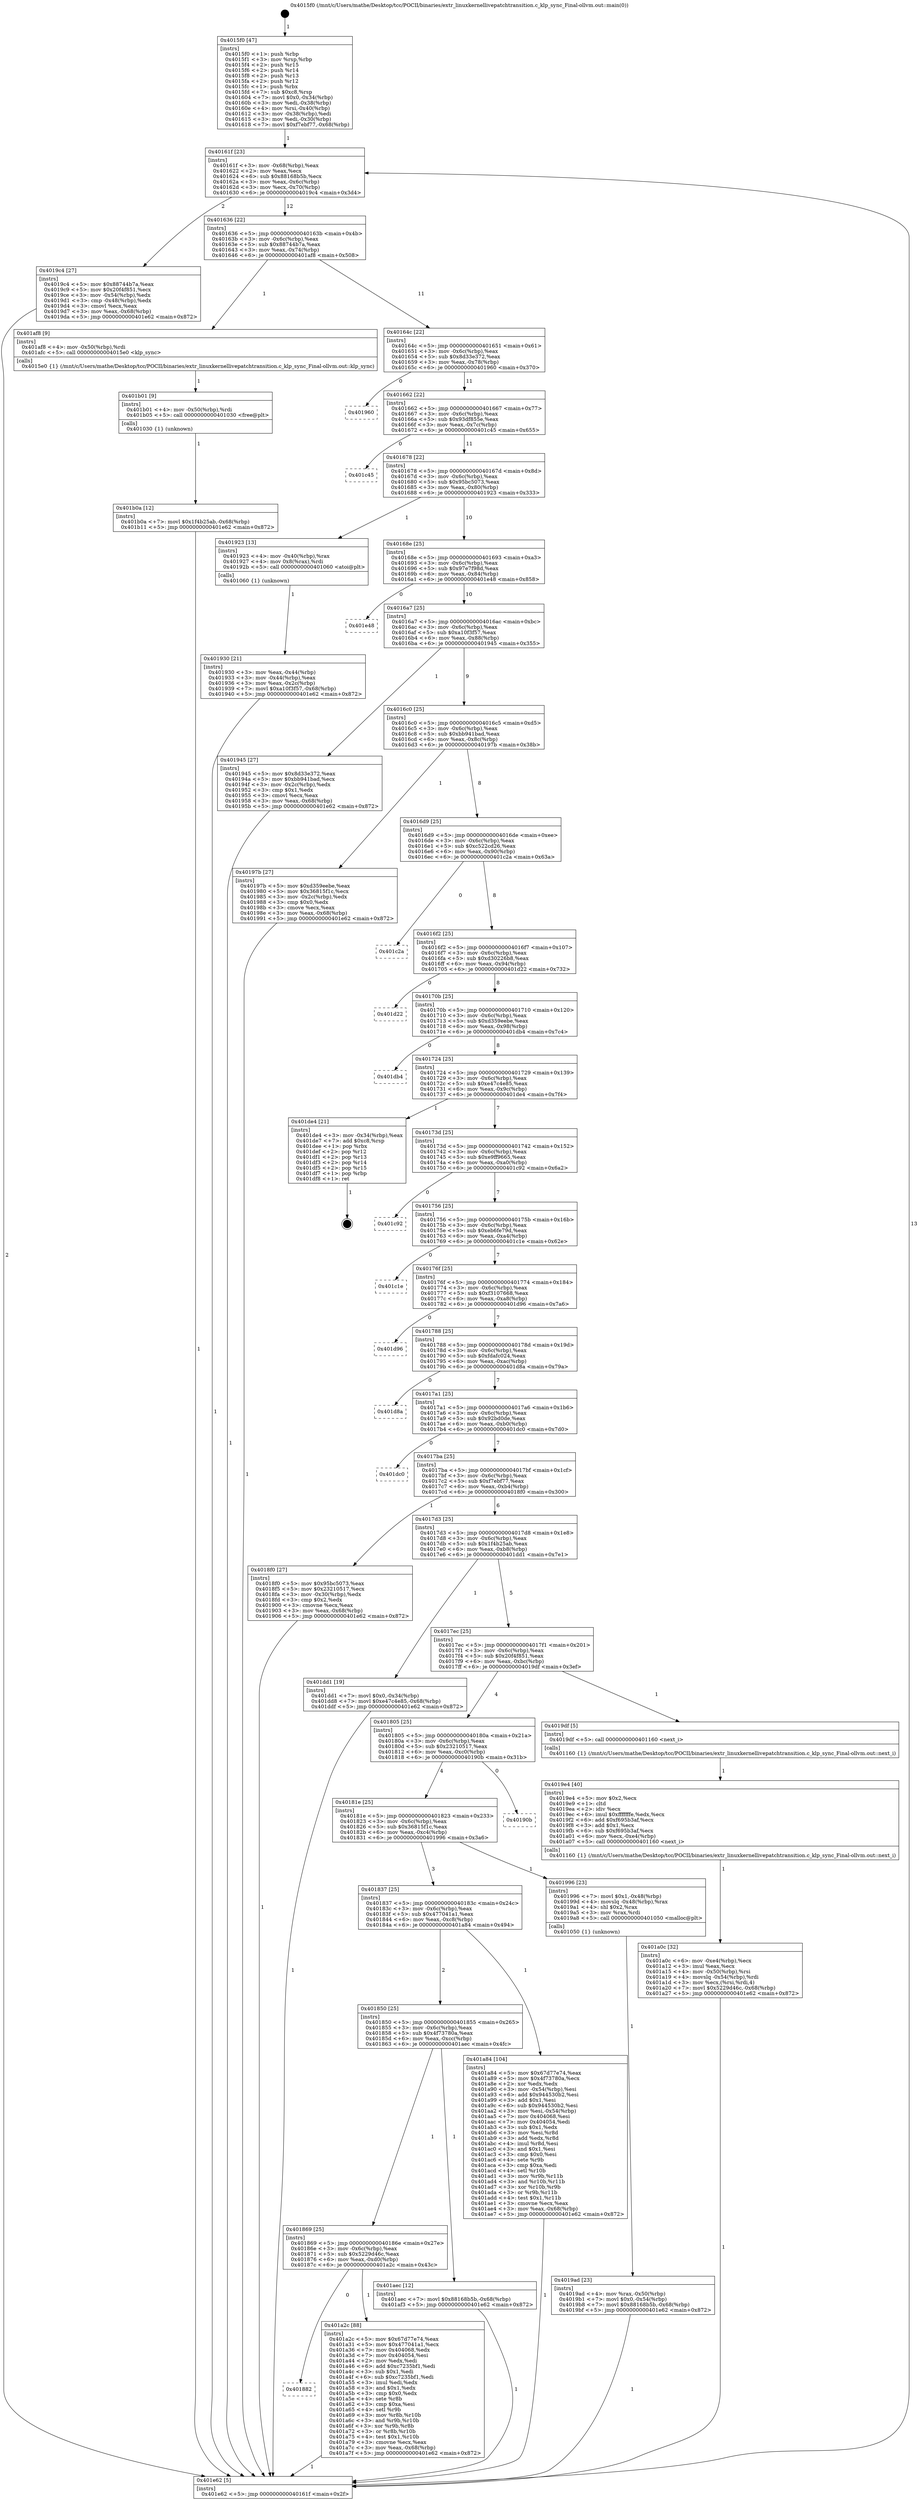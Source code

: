 digraph "0x4015f0" {
  label = "0x4015f0 (/mnt/c/Users/mathe/Desktop/tcc/POCII/binaries/extr_linuxkernellivepatchtransition.c_klp_sync_Final-ollvm.out::main(0))"
  labelloc = "t"
  node[shape=record]

  Entry [label="",width=0.3,height=0.3,shape=circle,fillcolor=black,style=filled]
  "0x40161f" [label="{
     0x40161f [23]\l
     | [instrs]\l
     &nbsp;&nbsp;0x40161f \<+3\>: mov -0x68(%rbp),%eax\l
     &nbsp;&nbsp;0x401622 \<+2\>: mov %eax,%ecx\l
     &nbsp;&nbsp;0x401624 \<+6\>: sub $0x88168b5b,%ecx\l
     &nbsp;&nbsp;0x40162a \<+3\>: mov %eax,-0x6c(%rbp)\l
     &nbsp;&nbsp;0x40162d \<+3\>: mov %ecx,-0x70(%rbp)\l
     &nbsp;&nbsp;0x401630 \<+6\>: je 00000000004019c4 \<main+0x3d4\>\l
  }"]
  "0x4019c4" [label="{
     0x4019c4 [27]\l
     | [instrs]\l
     &nbsp;&nbsp;0x4019c4 \<+5\>: mov $0x88744b7a,%eax\l
     &nbsp;&nbsp;0x4019c9 \<+5\>: mov $0x20f4f851,%ecx\l
     &nbsp;&nbsp;0x4019ce \<+3\>: mov -0x54(%rbp),%edx\l
     &nbsp;&nbsp;0x4019d1 \<+3\>: cmp -0x48(%rbp),%edx\l
     &nbsp;&nbsp;0x4019d4 \<+3\>: cmovl %ecx,%eax\l
     &nbsp;&nbsp;0x4019d7 \<+3\>: mov %eax,-0x68(%rbp)\l
     &nbsp;&nbsp;0x4019da \<+5\>: jmp 0000000000401e62 \<main+0x872\>\l
  }"]
  "0x401636" [label="{
     0x401636 [22]\l
     | [instrs]\l
     &nbsp;&nbsp;0x401636 \<+5\>: jmp 000000000040163b \<main+0x4b\>\l
     &nbsp;&nbsp;0x40163b \<+3\>: mov -0x6c(%rbp),%eax\l
     &nbsp;&nbsp;0x40163e \<+5\>: sub $0x88744b7a,%eax\l
     &nbsp;&nbsp;0x401643 \<+3\>: mov %eax,-0x74(%rbp)\l
     &nbsp;&nbsp;0x401646 \<+6\>: je 0000000000401af8 \<main+0x508\>\l
  }"]
  Exit [label="",width=0.3,height=0.3,shape=circle,fillcolor=black,style=filled,peripheries=2]
  "0x401af8" [label="{
     0x401af8 [9]\l
     | [instrs]\l
     &nbsp;&nbsp;0x401af8 \<+4\>: mov -0x50(%rbp),%rdi\l
     &nbsp;&nbsp;0x401afc \<+5\>: call 00000000004015e0 \<klp_sync\>\l
     | [calls]\l
     &nbsp;&nbsp;0x4015e0 \{1\} (/mnt/c/Users/mathe/Desktop/tcc/POCII/binaries/extr_linuxkernellivepatchtransition.c_klp_sync_Final-ollvm.out::klp_sync)\l
  }"]
  "0x40164c" [label="{
     0x40164c [22]\l
     | [instrs]\l
     &nbsp;&nbsp;0x40164c \<+5\>: jmp 0000000000401651 \<main+0x61\>\l
     &nbsp;&nbsp;0x401651 \<+3\>: mov -0x6c(%rbp),%eax\l
     &nbsp;&nbsp;0x401654 \<+5\>: sub $0x8d33e372,%eax\l
     &nbsp;&nbsp;0x401659 \<+3\>: mov %eax,-0x78(%rbp)\l
     &nbsp;&nbsp;0x40165c \<+6\>: je 0000000000401960 \<main+0x370\>\l
  }"]
  "0x401b0a" [label="{
     0x401b0a [12]\l
     | [instrs]\l
     &nbsp;&nbsp;0x401b0a \<+7\>: movl $0x1f4b25ab,-0x68(%rbp)\l
     &nbsp;&nbsp;0x401b11 \<+5\>: jmp 0000000000401e62 \<main+0x872\>\l
  }"]
  "0x401960" [label="{
     0x401960\l
  }", style=dashed]
  "0x401662" [label="{
     0x401662 [22]\l
     | [instrs]\l
     &nbsp;&nbsp;0x401662 \<+5\>: jmp 0000000000401667 \<main+0x77\>\l
     &nbsp;&nbsp;0x401667 \<+3\>: mov -0x6c(%rbp),%eax\l
     &nbsp;&nbsp;0x40166a \<+5\>: sub $0x93df855e,%eax\l
     &nbsp;&nbsp;0x40166f \<+3\>: mov %eax,-0x7c(%rbp)\l
     &nbsp;&nbsp;0x401672 \<+6\>: je 0000000000401c45 \<main+0x655\>\l
  }"]
  "0x401b01" [label="{
     0x401b01 [9]\l
     | [instrs]\l
     &nbsp;&nbsp;0x401b01 \<+4\>: mov -0x50(%rbp),%rdi\l
     &nbsp;&nbsp;0x401b05 \<+5\>: call 0000000000401030 \<free@plt\>\l
     | [calls]\l
     &nbsp;&nbsp;0x401030 \{1\} (unknown)\l
  }"]
  "0x401c45" [label="{
     0x401c45\l
  }", style=dashed]
  "0x401678" [label="{
     0x401678 [22]\l
     | [instrs]\l
     &nbsp;&nbsp;0x401678 \<+5\>: jmp 000000000040167d \<main+0x8d\>\l
     &nbsp;&nbsp;0x40167d \<+3\>: mov -0x6c(%rbp),%eax\l
     &nbsp;&nbsp;0x401680 \<+5\>: sub $0x95bc5073,%eax\l
     &nbsp;&nbsp;0x401685 \<+3\>: mov %eax,-0x80(%rbp)\l
     &nbsp;&nbsp;0x401688 \<+6\>: je 0000000000401923 \<main+0x333\>\l
  }"]
  "0x401882" [label="{
     0x401882\l
  }", style=dashed]
  "0x401923" [label="{
     0x401923 [13]\l
     | [instrs]\l
     &nbsp;&nbsp;0x401923 \<+4\>: mov -0x40(%rbp),%rax\l
     &nbsp;&nbsp;0x401927 \<+4\>: mov 0x8(%rax),%rdi\l
     &nbsp;&nbsp;0x40192b \<+5\>: call 0000000000401060 \<atoi@plt\>\l
     | [calls]\l
     &nbsp;&nbsp;0x401060 \{1\} (unknown)\l
  }"]
  "0x40168e" [label="{
     0x40168e [25]\l
     | [instrs]\l
     &nbsp;&nbsp;0x40168e \<+5\>: jmp 0000000000401693 \<main+0xa3\>\l
     &nbsp;&nbsp;0x401693 \<+3\>: mov -0x6c(%rbp),%eax\l
     &nbsp;&nbsp;0x401696 \<+5\>: sub $0x97e7f98d,%eax\l
     &nbsp;&nbsp;0x40169b \<+6\>: mov %eax,-0x84(%rbp)\l
     &nbsp;&nbsp;0x4016a1 \<+6\>: je 0000000000401e48 \<main+0x858\>\l
  }"]
  "0x401a2c" [label="{
     0x401a2c [88]\l
     | [instrs]\l
     &nbsp;&nbsp;0x401a2c \<+5\>: mov $0x67d77e74,%eax\l
     &nbsp;&nbsp;0x401a31 \<+5\>: mov $0x477041a1,%ecx\l
     &nbsp;&nbsp;0x401a36 \<+7\>: mov 0x404068,%edx\l
     &nbsp;&nbsp;0x401a3d \<+7\>: mov 0x404054,%esi\l
     &nbsp;&nbsp;0x401a44 \<+2\>: mov %edx,%edi\l
     &nbsp;&nbsp;0x401a46 \<+6\>: add $0xc7235bf1,%edi\l
     &nbsp;&nbsp;0x401a4c \<+3\>: sub $0x1,%edi\l
     &nbsp;&nbsp;0x401a4f \<+6\>: sub $0xc7235bf1,%edi\l
     &nbsp;&nbsp;0x401a55 \<+3\>: imul %edi,%edx\l
     &nbsp;&nbsp;0x401a58 \<+3\>: and $0x1,%edx\l
     &nbsp;&nbsp;0x401a5b \<+3\>: cmp $0x0,%edx\l
     &nbsp;&nbsp;0x401a5e \<+4\>: sete %r8b\l
     &nbsp;&nbsp;0x401a62 \<+3\>: cmp $0xa,%esi\l
     &nbsp;&nbsp;0x401a65 \<+4\>: setl %r9b\l
     &nbsp;&nbsp;0x401a69 \<+3\>: mov %r8b,%r10b\l
     &nbsp;&nbsp;0x401a6c \<+3\>: and %r9b,%r10b\l
     &nbsp;&nbsp;0x401a6f \<+3\>: xor %r9b,%r8b\l
     &nbsp;&nbsp;0x401a72 \<+3\>: or %r8b,%r10b\l
     &nbsp;&nbsp;0x401a75 \<+4\>: test $0x1,%r10b\l
     &nbsp;&nbsp;0x401a79 \<+3\>: cmovne %ecx,%eax\l
     &nbsp;&nbsp;0x401a7c \<+3\>: mov %eax,-0x68(%rbp)\l
     &nbsp;&nbsp;0x401a7f \<+5\>: jmp 0000000000401e62 \<main+0x872\>\l
  }"]
  "0x401e48" [label="{
     0x401e48\l
  }", style=dashed]
  "0x4016a7" [label="{
     0x4016a7 [25]\l
     | [instrs]\l
     &nbsp;&nbsp;0x4016a7 \<+5\>: jmp 00000000004016ac \<main+0xbc\>\l
     &nbsp;&nbsp;0x4016ac \<+3\>: mov -0x6c(%rbp),%eax\l
     &nbsp;&nbsp;0x4016af \<+5\>: sub $0xa10f3f57,%eax\l
     &nbsp;&nbsp;0x4016b4 \<+6\>: mov %eax,-0x88(%rbp)\l
     &nbsp;&nbsp;0x4016ba \<+6\>: je 0000000000401945 \<main+0x355\>\l
  }"]
  "0x401869" [label="{
     0x401869 [25]\l
     | [instrs]\l
     &nbsp;&nbsp;0x401869 \<+5\>: jmp 000000000040186e \<main+0x27e\>\l
     &nbsp;&nbsp;0x40186e \<+3\>: mov -0x6c(%rbp),%eax\l
     &nbsp;&nbsp;0x401871 \<+5\>: sub $0x5229d46c,%eax\l
     &nbsp;&nbsp;0x401876 \<+6\>: mov %eax,-0xd0(%rbp)\l
     &nbsp;&nbsp;0x40187c \<+6\>: je 0000000000401a2c \<main+0x43c\>\l
  }"]
  "0x401945" [label="{
     0x401945 [27]\l
     | [instrs]\l
     &nbsp;&nbsp;0x401945 \<+5\>: mov $0x8d33e372,%eax\l
     &nbsp;&nbsp;0x40194a \<+5\>: mov $0xbb941bad,%ecx\l
     &nbsp;&nbsp;0x40194f \<+3\>: mov -0x2c(%rbp),%edx\l
     &nbsp;&nbsp;0x401952 \<+3\>: cmp $0x1,%edx\l
     &nbsp;&nbsp;0x401955 \<+3\>: cmovl %ecx,%eax\l
     &nbsp;&nbsp;0x401958 \<+3\>: mov %eax,-0x68(%rbp)\l
     &nbsp;&nbsp;0x40195b \<+5\>: jmp 0000000000401e62 \<main+0x872\>\l
  }"]
  "0x4016c0" [label="{
     0x4016c0 [25]\l
     | [instrs]\l
     &nbsp;&nbsp;0x4016c0 \<+5\>: jmp 00000000004016c5 \<main+0xd5\>\l
     &nbsp;&nbsp;0x4016c5 \<+3\>: mov -0x6c(%rbp),%eax\l
     &nbsp;&nbsp;0x4016c8 \<+5\>: sub $0xbb941bad,%eax\l
     &nbsp;&nbsp;0x4016cd \<+6\>: mov %eax,-0x8c(%rbp)\l
     &nbsp;&nbsp;0x4016d3 \<+6\>: je 000000000040197b \<main+0x38b\>\l
  }"]
  "0x401aec" [label="{
     0x401aec [12]\l
     | [instrs]\l
     &nbsp;&nbsp;0x401aec \<+7\>: movl $0x88168b5b,-0x68(%rbp)\l
     &nbsp;&nbsp;0x401af3 \<+5\>: jmp 0000000000401e62 \<main+0x872\>\l
  }"]
  "0x40197b" [label="{
     0x40197b [27]\l
     | [instrs]\l
     &nbsp;&nbsp;0x40197b \<+5\>: mov $0xd359eebe,%eax\l
     &nbsp;&nbsp;0x401980 \<+5\>: mov $0x36815f1c,%ecx\l
     &nbsp;&nbsp;0x401985 \<+3\>: mov -0x2c(%rbp),%edx\l
     &nbsp;&nbsp;0x401988 \<+3\>: cmp $0x0,%edx\l
     &nbsp;&nbsp;0x40198b \<+3\>: cmove %ecx,%eax\l
     &nbsp;&nbsp;0x40198e \<+3\>: mov %eax,-0x68(%rbp)\l
     &nbsp;&nbsp;0x401991 \<+5\>: jmp 0000000000401e62 \<main+0x872\>\l
  }"]
  "0x4016d9" [label="{
     0x4016d9 [25]\l
     | [instrs]\l
     &nbsp;&nbsp;0x4016d9 \<+5\>: jmp 00000000004016de \<main+0xee\>\l
     &nbsp;&nbsp;0x4016de \<+3\>: mov -0x6c(%rbp),%eax\l
     &nbsp;&nbsp;0x4016e1 \<+5\>: sub $0xc522cd26,%eax\l
     &nbsp;&nbsp;0x4016e6 \<+6\>: mov %eax,-0x90(%rbp)\l
     &nbsp;&nbsp;0x4016ec \<+6\>: je 0000000000401c2a \<main+0x63a\>\l
  }"]
  "0x401850" [label="{
     0x401850 [25]\l
     | [instrs]\l
     &nbsp;&nbsp;0x401850 \<+5\>: jmp 0000000000401855 \<main+0x265\>\l
     &nbsp;&nbsp;0x401855 \<+3\>: mov -0x6c(%rbp),%eax\l
     &nbsp;&nbsp;0x401858 \<+5\>: sub $0x4f73780a,%eax\l
     &nbsp;&nbsp;0x40185d \<+6\>: mov %eax,-0xcc(%rbp)\l
     &nbsp;&nbsp;0x401863 \<+6\>: je 0000000000401aec \<main+0x4fc\>\l
  }"]
  "0x401c2a" [label="{
     0x401c2a\l
  }", style=dashed]
  "0x4016f2" [label="{
     0x4016f2 [25]\l
     | [instrs]\l
     &nbsp;&nbsp;0x4016f2 \<+5\>: jmp 00000000004016f7 \<main+0x107\>\l
     &nbsp;&nbsp;0x4016f7 \<+3\>: mov -0x6c(%rbp),%eax\l
     &nbsp;&nbsp;0x4016fa \<+5\>: sub $0xd30226b8,%eax\l
     &nbsp;&nbsp;0x4016ff \<+6\>: mov %eax,-0x94(%rbp)\l
     &nbsp;&nbsp;0x401705 \<+6\>: je 0000000000401d22 \<main+0x732\>\l
  }"]
  "0x401a84" [label="{
     0x401a84 [104]\l
     | [instrs]\l
     &nbsp;&nbsp;0x401a84 \<+5\>: mov $0x67d77e74,%eax\l
     &nbsp;&nbsp;0x401a89 \<+5\>: mov $0x4f73780a,%ecx\l
     &nbsp;&nbsp;0x401a8e \<+2\>: xor %edx,%edx\l
     &nbsp;&nbsp;0x401a90 \<+3\>: mov -0x54(%rbp),%esi\l
     &nbsp;&nbsp;0x401a93 \<+6\>: add $0x944530b2,%esi\l
     &nbsp;&nbsp;0x401a99 \<+3\>: add $0x1,%esi\l
     &nbsp;&nbsp;0x401a9c \<+6\>: sub $0x944530b2,%esi\l
     &nbsp;&nbsp;0x401aa2 \<+3\>: mov %esi,-0x54(%rbp)\l
     &nbsp;&nbsp;0x401aa5 \<+7\>: mov 0x404068,%esi\l
     &nbsp;&nbsp;0x401aac \<+7\>: mov 0x404054,%edi\l
     &nbsp;&nbsp;0x401ab3 \<+3\>: sub $0x1,%edx\l
     &nbsp;&nbsp;0x401ab6 \<+3\>: mov %esi,%r8d\l
     &nbsp;&nbsp;0x401ab9 \<+3\>: add %edx,%r8d\l
     &nbsp;&nbsp;0x401abc \<+4\>: imul %r8d,%esi\l
     &nbsp;&nbsp;0x401ac0 \<+3\>: and $0x1,%esi\l
     &nbsp;&nbsp;0x401ac3 \<+3\>: cmp $0x0,%esi\l
     &nbsp;&nbsp;0x401ac6 \<+4\>: sete %r9b\l
     &nbsp;&nbsp;0x401aca \<+3\>: cmp $0xa,%edi\l
     &nbsp;&nbsp;0x401acd \<+4\>: setl %r10b\l
     &nbsp;&nbsp;0x401ad1 \<+3\>: mov %r9b,%r11b\l
     &nbsp;&nbsp;0x401ad4 \<+3\>: and %r10b,%r11b\l
     &nbsp;&nbsp;0x401ad7 \<+3\>: xor %r10b,%r9b\l
     &nbsp;&nbsp;0x401ada \<+3\>: or %r9b,%r11b\l
     &nbsp;&nbsp;0x401add \<+4\>: test $0x1,%r11b\l
     &nbsp;&nbsp;0x401ae1 \<+3\>: cmovne %ecx,%eax\l
     &nbsp;&nbsp;0x401ae4 \<+3\>: mov %eax,-0x68(%rbp)\l
     &nbsp;&nbsp;0x401ae7 \<+5\>: jmp 0000000000401e62 \<main+0x872\>\l
  }"]
  "0x401d22" [label="{
     0x401d22\l
  }", style=dashed]
  "0x40170b" [label="{
     0x40170b [25]\l
     | [instrs]\l
     &nbsp;&nbsp;0x40170b \<+5\>: jmp 0000000000401710 \<main+0x120\>\l
     &nbsp;&nbsp;0x401710 \<+3\>: mov -0x6c(%rbp),%eax\l
     &nbsp;&nbsp;0x401713 \<+5\>: sub $0xd359eebe,%eax\l
     &nbsp;&nbsp;0x401718 \<+6\>: mov %eax,-0x98(%rbp)\l
     &nbsp;&nbsp;0x40171e \<+6\>: je 0000000000401db4 \<main+0x7c4\>\l
  }"]
  "0x401a0c" [label="{
     0x401a0c [32]\l
     | [instrs]\l
     &nbsp;&nbsp;0x401a0c \<+6\>: mov -0xe4(%rbp),%ecx\l
     &nbsp;&nbsp;0x401a12 \<+3\>: imul %eax,%ecx\l
     &nbsp;&nbsp;0x401a15 \<+4\>: mov -0x50(%rbp),%rsi\l
     &nbsp;&nbsp;0x401a19 \<+4\>: movslq -0x54(%rbp),%rdi\l
     &nbsp;&nbsp;0x401a1d \<+3\>: mov %ecx,(%rsi,%rdi,4)\l
     &nbsp;&nbsp;0x401a20 \<+7\>: movl $0x5229d46c,-0x68(%rbp)\l
     &nbsp;&nbsp;0x401a27 \<+5\>: jmp 0000000000401e62 \<main+0x872\>\l
  }"]
  "0x401db4" [label="{
     0x401db4\l
  }", style=dashed]
  "0x401724" [label="{
     0x401724 [25]\l
     | [instrs]\l
     &nbsp;&nbsp;0x401724 \<+5\>: jmp 0000000000401729 \<main+0x139\>\l
     &nbsp;&nbsp;0x401729 \<+3\>: mov -0x6c(%rbp),%eax\l
     &nbsp;&nbsp;0x40172c \<+5\>: sub $0xe47c4e85,%eax\l
     &nbsp;&nbsp;0x401731 \<+6\>: mov %eax,-0x9c(%rbp)\l
     &nbsp;&nbsp;0x401737 \<+6\>: je 0000000000401de4 \<main+0x7f4\>\l
  }"]
  "0x4019e4" [label="{
     0x4019e4 [40]\l
     | [instrs]\l
     &nbsp;&nbsp;0x4019e4 \<+5\>: mov $0x2,%ecx\l
     &nbsp;&nbsp;0x4019e9 \<+1\>: cltd\l
     &nbsp;&nbsp;0x4019ea \<+2\>: idiv %ecx\l
     &nbsp;&nbsp;0x4019ec \<+6\>: imul $0xfffffffe,%edx,%ecx\l
     &nbsp;&nbsp;0x4019f2 \<+6\>: add $0xf695b3af,%ecx\l
     &nbsp;&nbsp;0x4019f8 \<+3\>: add $0x1,%ecx\l
     &nbsp;&nbsp;0x4019fb \<+6\>: sub $0xf695b3af,%ecx\l
     &nbsp;&nbsp;0x401a01 \<+6\>: mov %ecx,-0xe4(%rbp)\l
     &nbsp;&nbsp;0x401a07 \<+5\>: call 0000000000401160 \<next_i\>\l
     | [calls]\l
     &nbsp;&nbsp;0x401160 \{1\} (/mnt/c/Users/mathe/Desktop/tcc/POCII/binaries/extr_linuxkernellivepatchtransition.c_klp_sync_Final-ollvm.out::next_i)\l
  }"]
  "0x401de4" [label="{
     0x401de4 [21]\l
     | [instrs]\l
     &nbsp;&nbsp;0x401de4 \<+3\>: mov -0x34(%rbp),%eax\l
     &nbsp;&nbsp;0x401de7 \<+7\>: add $0xc8,%rsp\l
     &nbsp;&nbsp;0x401dee \<+1\>: pop %rbx\l
     &nbsp;&nbsp;0x401def \<+2\>: pop %r12\l
     &nbsp;&nbsp;0x401df1 \<+2\>: pop %r13\l
     &nbsp;&nbsp;0x401df3 \<+2\>: pop %r14\l
     &nbsp;&nbsp;0x401df5 \<+2\>: pop %r15\l
     &nbsp;&nbsp;0x401df7 \<+1\>: pop %rbp\l
     &nbsp;&nbsp;0x401df8 \<+1\>: ret\l
  }"]
  "0x40173d" [label="{
     0x40173d [25]\l
     | [instrs]\l
     &nbsp;&nbsp;0x40173d \<+5\>: jmp 0000000000401742 \<main+0x152\>\l
     &nbsp;&nbsp;0x401742 \<+3\>: mov -0x6c(%rbp),%eax\l
     &nbsp;&nbsp;0x401745 \<+5\>: sub $0xe9ff9665,%eax\l
     &nbsp;&nbsp;0x40174a \<+6\>: mov %eax,-0xa0(%rbp)\l
     &nbsp;&nbsp;0x401750 \<+6\>: je 0000000000401c92 \<main+0x6a2\>\l
  }"]
  "0x4019ad" [label="{
     0x4019ad [23]\l
     | [instrs]\l
     &nbsp;&nbsp;0x4019ad \<+4\>: mov %rax,-0x50(%rbp)\l
     &nbsp;&nbsp;0x4019b1 \<+7\>: movl $0x0,-0x54(%rbp)\l
     &nbsp;&nbsp;0x4019b8 \<+7\>: movl $0x88168b5b,-0x68(%rbp)\l
     &nbsp;&nbsp;0x4019bf \<+5\>: jmp 0000000000401e62 \<main+0x872\>\l
  }"]
  "0x401c92" [label="{
     0x401c92\l
  }", style=dashed]
  "0x401756" [label="{
     0x401756 [25]\l
     | [instrs]\l
     &nbsp;&nbsp;0x401756 \<+5\>: jmp 000000000040175b \<main+0x16b\>\l
     &nbsp;&nbsp;0x40175b \<+3\>: mov -0x6c(%rbp),%eax\l
     &nbsp;&nbsp;0x40175e \<+5\>: sub $0xeb6fe79d,%eax\l
     &nbsp;&nbsp;0x401763 \<+6\>: mov %eax,-0xa4(%rbp)\l
     &nbsp;&nbsp;0x401769 \<+6\>: je 0000000000401c1e \<main+0x62e\>\l
  }"]
  "0x401837" [label="{
     0x401837 [25]\l
     | [instrs]\l
     &nbsp;&nbsp;0x401837 \<+5\>: jmp 000000000040183c \<main+0x24c\>\l
     &nbsp;&nbsp;0x40183c \<+3\>: mov -0x6c(%rbp),%eax\l
     &nbsp;&nbsp;0x40183f \<+5\>: sub $0x477041a1,%eax\l
     &nbsp;&nbsp;0x401844 \<+6\>: mov %eax,-0xc8(%rbp)\l
     &nbsp;&nbsp;0x40184a \<+6\>: je 0000000000401a84 \<main+0x494\>\l
  }"]
  "0x401c1e" [label="{
     0x401c1e\l
  }", style=dashed]
  "0x40176f" [label="{
     0x40176f [25]\l
     | [instrs]\l
     &nbsp;&nbsp;0x40176f \<+5\>: jmp 0000000000401774 \<main+0x184\>\l
     &nbsp;&nbsp;0x401774 \<+3\>: mov -0x6c(%rbp),%eax\l
     &nbsp;&nbsp;0x401777 \<+5\>: sub $0xf3107668,%eax\l
     &nbsp;&nbsp;0x40177c \<+6\>: mov %eax,-0xa8(%rbp)\l
     &nbsp;&nbsp;0x401782 \<+6\>: je 0000000000401d96 \<main+0x7a6\>\l
  }"]
  "0x401996" [label="{
     0x401996 [23]\l
     | [instrs]\l
     &nbsp;&nbsp;0x401996 \<+7\>: movl $0x1,-0x48(%rbp)\l
     &nbsp;&nbsp;0x40199d \<+4\>: movslq -0x48(%rbp),%rax\l
     &nbsp;&nbsp;0x4019a1 \<+4\>: shl $0x2,%rax\l
     &nbsp;&nbsp;0x4019a5 \<+3\>: mov %rax,%rdi\l
     &nbsp;&nbsp;0x4019a8 \<+5\>: call 0000000000401050 \<malloc@plt\>\l
     | [calls]\l
     &nbsp;&nbsp;0x401050 \{1\} (unknown)\l
  }"]
  "0x401d96" [label="{
     0x401d96\l
  }", style=dashed]
  "0x401788" [label="{
     0x401788 [25]\l
     | [instrs]\l
     &nbsp;&nbsp;0x401788 \<+5\>: jmp 000000000040178d \<main+0x19d\>\l
     &nbsp;&nbsp;0x40178d \<+3\>: mov -0x6c(%rbp),%eax\l
     &nbsp;&nbsp;0x401790 \<+5\>: sub $0xfdafc024,%eax\l
     &nbsp;&nbsp;0x401795 \<+6\>: mov %eax,-0xac(%rbp)\l
     &nbsp;&nbsp;0x40179b \<+6\>: je 0000000000401d8a \<main+0x79a\>\l
  }"]
  "0x40181e" [label="{
     0x40181e [25]\l
     | [instrs]\l
     &nbsp;&nbsp;0x40181e \<+5\>: jmp 0000000000401823 \<main+0x233\>\l
     &nbsp;&nbsp;0x401823 \<+3\>: mov -0x6c(%rbp),%eax\l
     &nbsp;&nbsp;0x401826 \<+5\>: sub $0x36815f1c,%eax\l
     &nbsp;&nbsp;0x40182b \<+6\>: mov %eax,-0xc4(%rbp)\l
     &nbsp;&nbsp;0x401831 \<+6\>: je 0000000000401996 \<main+0x3a6\>\l
  }"]
  "0x401d8a" [label="{
     0x401d8a\l
  }", style=dashed]
  "0x4017a1" [label="{
     0x4017a1 [25]\l
     | [instrs]\l
     &nbsp;&nbsp;0x4017a1 \<+5\>: jmp 00000000004017a6 \<main+0x1b6\>\l
     &nbsp;&nbsp;0x4017a6 \<+3\>: mov -0x6c(%rbp),%eax\l
     &nbsp;&nbsp;0x4017a9 \<+5\>: sub $0x92bd0de,%eax\l
     &nbsp;&nbsp;0x4017ae \<+6\>: mov %eax,-0xb0(%rbp)\l
     &nbsp;&nbsp;0x4017b4 \<+6\>: je 0000000000401dc0 \<main+0x7d0\>\l
  }"]
  "0x40190b" [label="{
     0x40190b\l
  }", style=dashed]
  "0x401dc0" [label="{
     0x401dc0\l
  }", style=dashed]
  "0x4017ba" [label="{
     0x4017ba [25]\l
     | [instrs]\l
     &nbsp;&nbsp;0x4017ba \<+5\>: jmp 00000000004017bf \<main+0x1cf\>\l
     &nbsp;&nbsp;0x4017bf \<+3\>: mov -0x6c(%rbp),%eax\l
     &nbsp;&nbsp;0x4017c2 \<+5\>: sub $0xf7ebf77,%eax\l
     &nbsp;&nbsp;0x4017c7 \<+6\>: mov %eax,-0xb4(%rbp)\l
     &nbsp;&nbsp;0x4017cd \<+6\>: je 00000000004018f0 \<main+0x300\>\l
  }"]
  "0x401805" [label="{
     0x401805 [25]\l
     | [instrs]\l
     &nbsp;&nbsp;0x401805 \<+5\>: jmp 000000000040180a \<main+0x21a\>\l
     &nbsp;&nbsp;0x40180a \<+3\>: mov -0x6c(%rbp),%eax\l
     &nbsp;&nbsp;0x40180d \<+5\>: sub $0x23210517,%eax\l
     &nbsp;&nbsp;0x401812 \<+6\>: mov %eax,-0xc0(%rbp)\l
     &nbsp;&nbsp;0x401818 \<+6\>: je 000000000040190b \<main+0x31b\>\l
  }"]
  "0x4018f0" [label="{
     0x4018f0 [27]\l
     | [instrs]\l
     &nbsp;&nbsp;0x4018f0 \<+5\>: mov $0x95bc5073,%eax\l
     &nbsp;&nbsp;0x4018f5 \<+5\>: mov $0x23210517,%ecx\l
     &nbsp;&nbsp;0x4018fa \<+3\>: mov -0x30(%rbp),%edx\l
     &nbsp;&nbsp;0x4018fd \<+3\>: cmp $0x2,%edx\l
     &nbsp;&nbsp;0x401900 \<+3\>: cmovne %ecx,%eax\l
     &nbsp;&nbsp;0x401903 \<+3\>: mov %eax,-0x68(%rbp)\l
     &nbsp;&nbsp;0x401906 \<+5\>: jmp 0000000000401e62 \<main+0x872\>\l
  }"]
  "0x4017d3" [label="{
     0x4017d3 [25]\l
     | [instrs]\l
     &nbsp;&nbsp;0x4017d3 \<+5\>: jmp 00000000004017d8 \<main+0x1e8\>\l
     &nbsp;&nbsp;0x4017d8 \<+3\>: mov -0x6c(%rbp),%eax\l
     &nbsp;&nbsp;0x4017db \<+5\>: sub $0x1f4b25ab,%eax\l
     &nbsp;&nbsp;0x4017e0 \<+6\>: mov %eax,-0xb8(%rbp)\l
     &nbsp;&nbsp;0x4017e6 \<+6\>: je 0000000000401dd1 \<main+0x7e1\>\l
  }"]
  "0x401e62" [label="{
     0x401e62 [5]\l
     | [instrs]\l
     &nbsp;&nbsp;0x401e62 \<+5\>: jmp 000000000040161f \<main+0x2f\>\l
  }"]
  "0x4015f0" [label="{
     0x4015f0 [47]\l
     | [instrs]\l
     &nbsp;&nbsp;0x4015f0 \<+1\>: push %rbp\l
     &nbsp;&nbsp;0x4015f1 \<+3\>: mov %rsp,%rbp\l
     &nbsp;&nbsp;0x4015f4 \<+2\>: push %r15\l
     &nbsp;&nbsp;0x4015f6 \<+2\>: push %r14\l
     &nbsp;&nbsp;0x4015f8 \<+2\>: push %r13\l
     &nbsp;&nbsp;0x4015fa \<+2\>: push %r12\l
     &nbsp;&nbsp;0x4015fc \<+1\>: push %rbx\l
     &nbsp;&nbsp;0x4015fd \<+7\>: sub $0xc8,%rsp\l
     &nbsp;&nbsp;0x401604 \<+7\>: movl $0x0,-0x34(%rbp)\l
     &nbsp;&nbsp;0x40160b \<+3\>: mov %edi,-0x38(%rbp)\l
     &nbsp;&nbsp;0x40160e \<+4\>: mov %rsi,-0x40(%rbp)\l
     &nbsp;&nbsp;0x401612 \<+3\>: mov -0x38(%rbp),%edi\l
     &nbsp;&nbsp;0x401615 \<+3\>: mov %edi,-0x30(%rbp)\l
     &nbsp;&nbsp;0x401618 \<+7\>: movl $0xf7ebf77,-0x68(%rbp)\l
  }"]
  "0x401930" [label="{
     0x401930 [21]\l
     | [instrs]\l
     &nbsp;&nbsp;0x401930 \<+3\>: mov %eax,-0x44(%rbp)\l
     &nbsp;&nbsp;0x401933 \<+3\>: mov -0x44(%rbp),%eax\l
     &nbsp;&nbsp;0x401936 \<+3\>: mov %eax,-0x2c(%rbp)\l
     &nbsp;&nbsp;0x401939 \<+7\>: movl $0xa10f3f57,-0x68(%rbp)\l
     &nbsp;&nbsp;0x401940 \<+5\>: jmp 0000000000401e62 \<main+0x872\>\l
  }"]
  "0x4019df" [label="{
     0x4019df [5]\l
     | [instrs]\l
     &nbsp;&nbsp;0x4019df \<+5\>: call 0000000000401160 \<next_i\>\l
     | [calls]\l
     &nbsp;&nbsp;0x401160 \{1\} (/mnt/c/Users/mathe/Desktop/tcc/POCII/binaries/extr_linuxkernellivepatchtransition.c_klp_sync_Final-ollvm.out::next_i)\l
  }"]
  "0x401dd1" [label="{
     0x401dd1 [19]\l
     | [instrs]\l
     &nbsp;&nbsp;0x401dd1 \<+7\>: movl $0x0,-0x34(%rbp)\l
     &nbsp;&nbsp;0x401dd8 \<+7\>: movl $0xe47c4e85,-0x68(%rbp)\l
     &nbsp;&nbsp;0x401ddf \<+5\>: jmp 0000000000401e62 \<main+0x872\>\l
  }"]
  "0x4017ec" [label="{
     0x4017ec [25]\l
     | [instrs]\l
     &nbsp;&nbsp;0x4017ec \<+5\>: jmp 00000000004017f1 \<main+0x201\>\l
     &nbsp;&nbsp;0x4017f1 \<+3\>: mov -0x6c(%rbp),%eax\l
     &nbsp;&nbsp;0x4017f4 \<+5\>: sub $0x20f4f851,%eax\l
     &nbsp;&nbsp;0x4017f9 \<+6\>: mov %eax,-0xbc(%rbp)\l
     &nbsp;&nbsp;0x4017ff \<+6\>: je 00000000004019df \<main+0x3ef\>\l
  }"]
  Entry -> "0x4015f0" [label=" 1"]
  "0x40161f" -> "0x4019c4" [label=" 2"]
  "0x40161f" -> "0x401636" [label=" 12"]
  "0x401de4" -> Exit [label=" 1"]
  "0x401636" -> "0x401af8" [label=" 1"]
  "0x401636" -> "0x40164c" [label=" 11"]
  "0x401dd1" -> "0x401e62" [label=" 1"]
  "0x40164c" -> "0x401960" [label=" 0"]
  "0x40164c" -> "0x401662" [label=" 11"]
  "0x401b0a" -> "0x401e62" [label=" 1"]
  "0x401662" -> "0x401c45" [label=" 0"]
  "0x401662" -> "0x401678" [label=" 11"]
  "0x401b01" -> "0x401b0a" [label=" 1"]
  "0x401678" -> "0x401923" [label=" 1"]
  "0x401678" -> "0x40168e" [label=" 10"]
  "0x401af8" -> "0x401b01" [label=" 1"]
  "0x40168e" -> "0x401e48" [label=" 0"]
  "0x40168e" -> "0x4016a7" [label=" 10"]
  "0x401aec" -> "0x401e62" [label=" 1"]
  "0x4016a7" -> "0x401945" [label=" 1"]
  "0x4016a7" -> "0x4016c0" [label=" 9"]
  "0x401a2c" -> "0x401e62" [label=" 1"]
  "0x4016c0" -> "0x40197b" [label=" 1"]
  "0x4016c0" -> "0x4016d9" [label=" 8"]
  "0x401869" -> "0x401882" [label=" 0"]
  "0x4016d9" -> "0x401c2a" [label=" 0"]
  "0x4016d9" -> "0x4016f2" [label=" 8"]
  "0x401a84" -> "0x401e62" [label=" 1"]
  "0x4016f2" -> "0x401d22" [label=" 0"]
  "0x4016f2" -> "0x40170b" [label=" 8"]
  "0x401850" -> "0x401869" [label=" 1"]
  "0x40170b" -> "0x401db4" [label=" 0"]
  "0x40170b" -> "0x401724" [label=" 8"]
  "0x401869" -> "0x401a2c" [label=" 1"]
  "0x401724" -> "0x401de4" [label=" 1"]
  "0x401724" -> "0x40173d" [label=" 7"]
  "0x401837" -> "0x401850" [label=" 2"]
  "0x40173d" -> "0x401c92" [label=" 0"]
  "0x40173d" -> "0x401756" [label=" 7"]
  "0x401837" -> "0x401a84" [label=" 1"]
  "0x401756" -> "0x401c1e" [label=" 0"]
  "0x401756" -> "0x40176f" [label=" 7"]
  "0x401850" -> "0x401aec" [label=" 1"]
  "0x40176f" -> "0x401d96" [label=" 0"]
  "0x40176f" -> "0x401788" [label=" 7"]
  "0x401a0c" -> "0x401e62" [label=" 1"]
  "0x401788" -> "0x401d8a" [label=" 0"]
  "0x401788" -> "0x4017a1" [label=" 7"]
  "0x4019df" -> "0x4019e4" [label=" 1"]
  "0x4017a1" -> "0x401dc0" [label=" 0"]
  "0x4017a1" -> "0x4017ba" [label=" 7"]
  "0x4019c4" -> "0x401e62" [label=" 2"]
  "0x4017ba" -> "0x4018f0" [label=" 1"]
  "0x4017ba" -> "0x4017d3" [label=" 6"]
  "0x4018f0" -> "0x401e62" [label=" 1"]
  "0x4015f0" -> "0x40161f" [label=" 1"]
  "0x401e62" -> "0x40161f" [label=" 13"]
  "0x401923" -> "0x401930" [label=" 1"]
  "0x401930" -> "0x401e62" [label=" 1"]
  "0x401945" -> "0x401e62" [label=" 1"]
  "0x40197b" -> "0x401e62" [label=" 1"]
  "0x401996" -> "0x4019ad" [label=" 1"]
  "0x4017d3" -> "0x401dd1" [label=" 1"]
  "0x4017d3" -> "0x4017ec" [label=" 5"]
  "0x40181e" -> "0x401837" [label=" 3"]
  "0x4017ec" -> "0x4019df" [label=" 1"]
  "0x4017ec" -> "0x401805" [label=" 4"]
  "0x4019ad" -> "0x401e62" [label=" 1"]
  "0x401805" -> "0x40190b" [label=" 0"]
  "0x401805" -> "0x40181e" [label=" 4"]
  "0x4019e4" -> "0x401a0c" [label=" 1"]
  "0x40181e" -> "0x401996" [label=" 1"]
}
